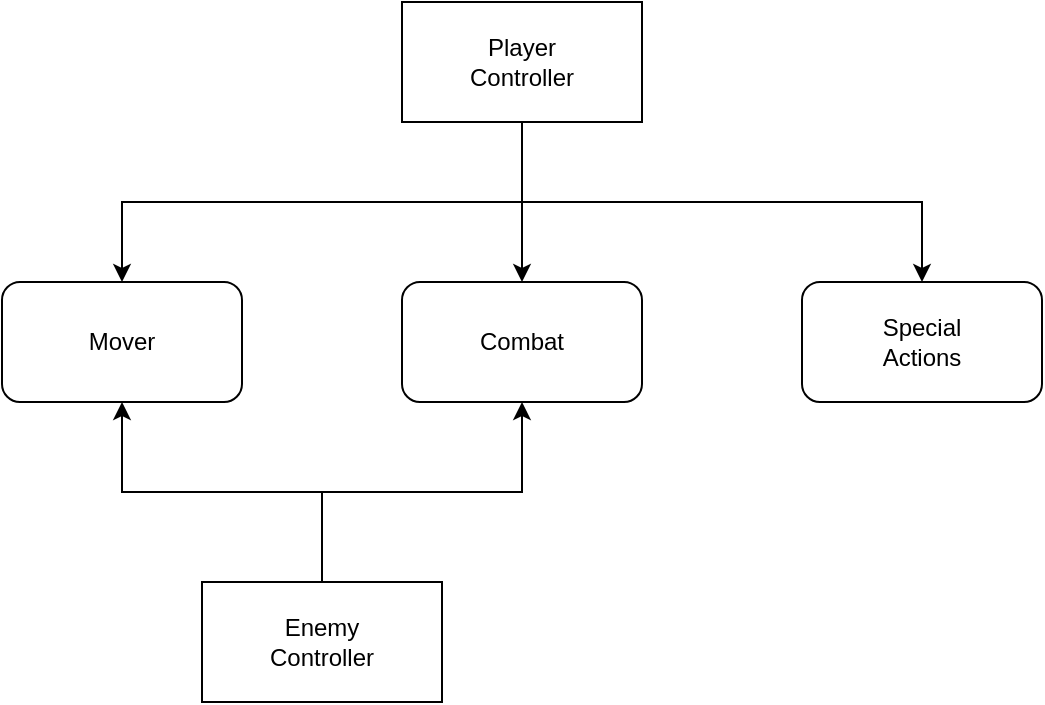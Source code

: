 <mxfile version="19.0.0" type="device"><diagram id="zK7vD4j254Rh_TAINWA-" name="Page-1"><mxGraphModel dx="1662" dy="762" grid="1" gridSize="10" guides="1" tooltips="1" connect="1" arrows="1" fold="1" page="1" pageScale="1" pageWidth="827" pageHeight="1169" math="0" shadow="0"><root><mxCell id="0"/><mxCell id="1" parent="0"/><mxCell id="LjmxHTdK1TzkqKtPtbnt-1" value="Mover" style="rounded=1;whiteSpace=wrap;html=1;" vertex="1" parent="1"><mxGeometry x="160" y="360" width="120" height="60" as="geometry"/></mxCell><mxCell id="LjmxHTdK1TzkqKtPtbnt-2" value="Combat" style="rounded=1;whiteSpace=wrap;html=1;" vertex="1" parent="1"><mxGeometry x="360" y="360" width="120" height="60" as="geometry"/></mxCell><mxCell id="LjmxHTdK1TzkqKtPtbnt-3" value="Special&lt;br&gt;Actions" style="rounded=1;whiteSpace=wrap;html=1;" vertex="1" parent="1"><mxGeometry x="560" y="360" width="120" height="60" as="geometry"/></mxCell><mxCell id="LjmxHTdK1TzkqKtPtbnt-11" style="edgeStyle=orthogonalEdgeStyle;rounded=0;orthogonalLoop=1;jettySize=auto;html=1;entryX=0.5;entryY=0;entryDx=0;entryDy=0;exitX=0.5;exitY=1;exitDx=0;exitDy=0;" edge="1" parent="1" source="LjmxHTdK1TzkqKtPtbnt-4" target="LjmxHTdK1TzkqKtPtbnt-1"><mxGeometry relative="1" as="geometry"/></mxCell><mxCell id="LjmxHTdK1TzkqKtPtbnt-12" style="edgeStyle=orthogonalEdgeStyle;rounded=0;orthogonalLoop=1;jettySize=auto;html=1;" edge="1" parent="1" source="LjmxHTdK1TzkqKtPtbnt-4" target="LjmxHTdK1TzkqKtPtbnt-2"><mxGeometry relative="1" as="geometry"/></mxCell><mxCell id="LjmxHTdK1TzkqKtPtbnt-13" style="edgeStyle=orthogonalEdgeStyle;rounded=0;orthogonalLoop=1;jettySize=auto;html=1;entryX=0.5;entryY=0;entryDx=0;entryDy=0;exitX=0.5;exitY=1;exitDx=0;exitDy=0;" edge="1" parent="1" source="LjmxHTdK1TzkqKtPtbnt-4" target="LjmxHTdK1TzkqKtPtbnt-3"><mxGeometry relative="1" as="geometry"/></mxCell><mxCell id="LjmxHTdK1TzkqKtPtbnt-4" value="Player&lt;br&gt;Controller" style="rounded=0;whiteSpace=wrap;html=1;" vertex="1" parent="1"><mxGeometry x="360" y="220" width="120" height="60" as="geometry"/></mxCell><mxCell id="LjmxHTdK1TzkqKtPtbnt-16" style="edgeStyle=orthogonalEdgeStyle;rounded=0;orthogonalLoop=1;jettySize=auto;html=1;entryX=0.5;entryY=1;entryDx=0;entryDy=0;" edge="1" parent="1" source="LjmxHTdK1TzkqKtPtbnt-5" target="LjmxHTdK1TzkqKtPtbnt-1"><mxGeometry relative="1" as="geometry"/></mxCell><mxCell id="LjmxHTdK1TzkqKtPtbnt-17" style="edgeStyle=orthogonalEdgeStyle;rounded=0;orthogonalLoop=1;jettySize=auto;html=1;entryX=0.5;entryY=1;entryDx=0;entryDy=0;" edge="1" parent="1" source="LjmxHTdK1TzkqKtPtbnt-5" target="LjmxHTdK1TzkqKtPtbnt-2"><mxGeometry relative="1" as="geometry"/></mxCell><mxCell id="LjmxHTdK1TzkqKtPtbnt-5" value="Enemy&lt;br&gt;Controller" style="rounded=0;whiteSpace=wrap;html=1;" vertex="1" parent="1"><mxGeometry x="260" y="510" width="120" height="60" as="geometry"/></mxCell></root></mxGraphModel></diagram></mxfile>